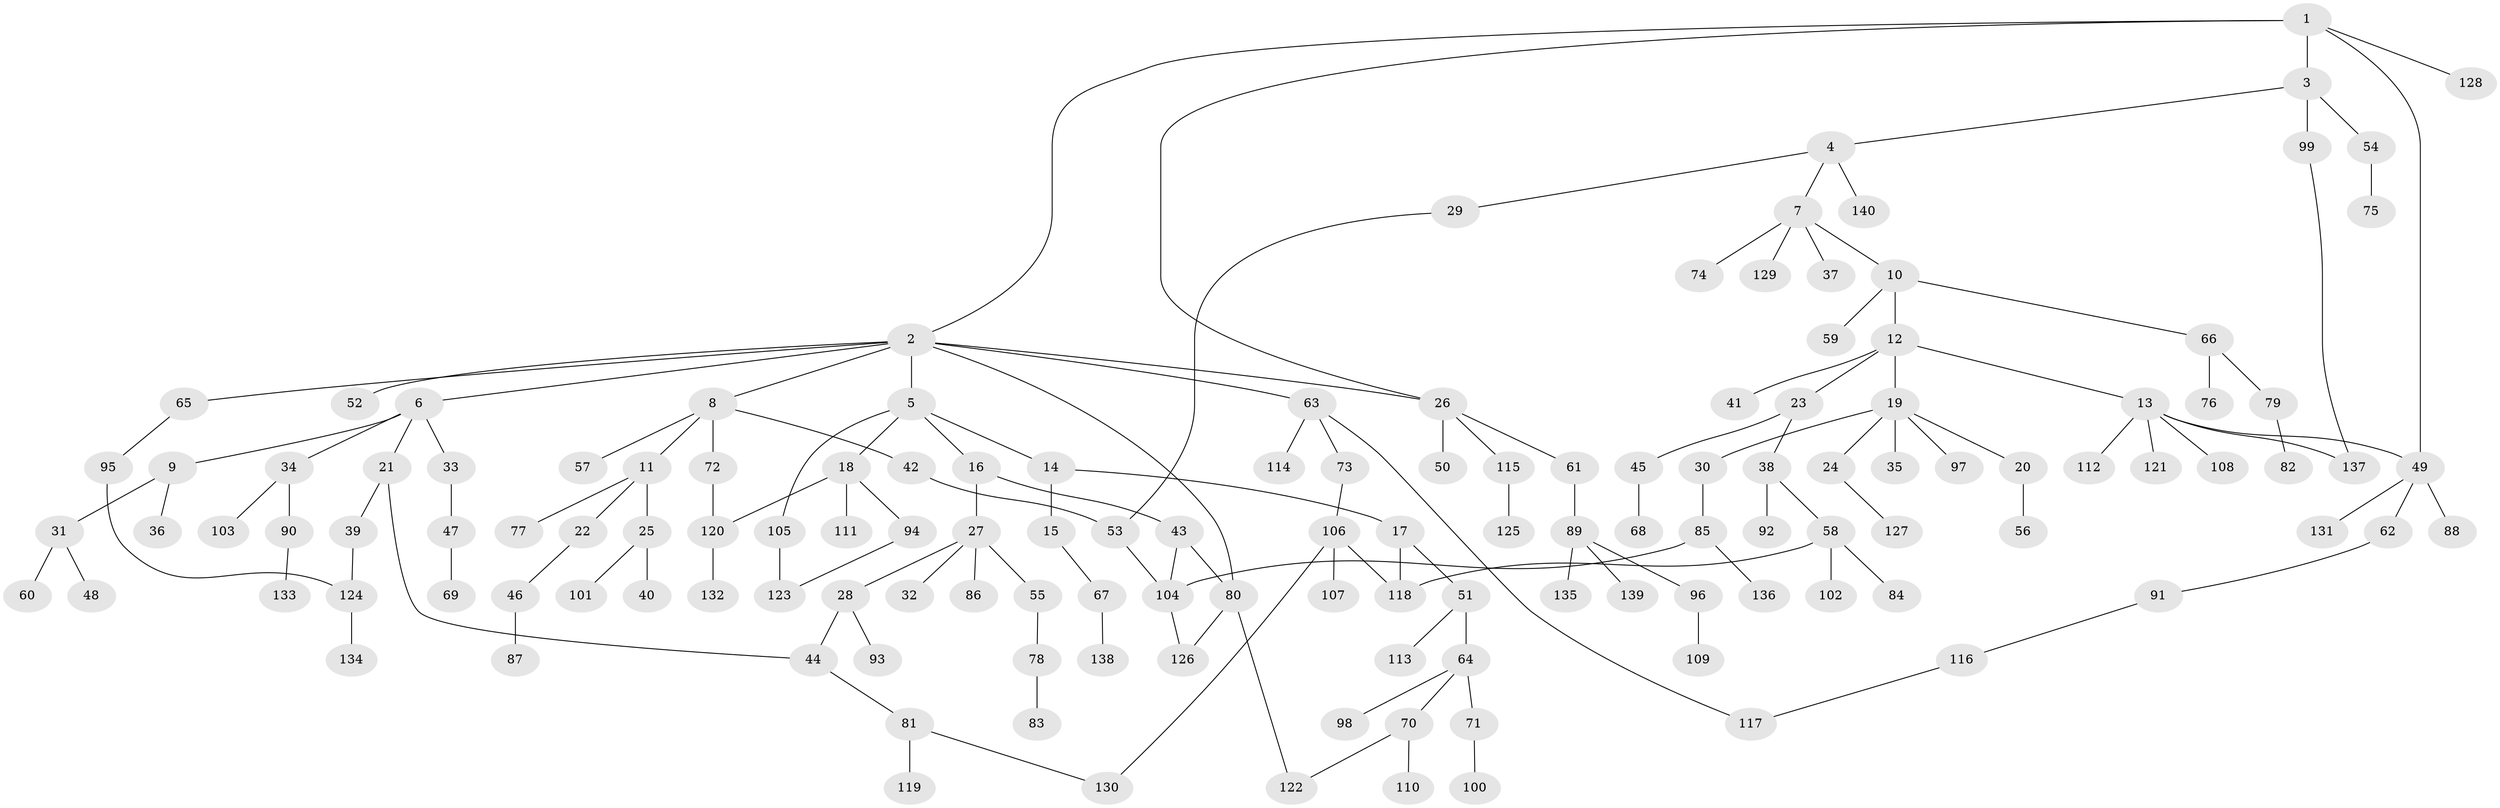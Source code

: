 // Generated by graph-tools (version 1.1) at 2025/01/03/09/25 03:01:01]
// undirected, 140 vertices, 156 edges
graph export_dot {
graph [start="1"]
  node [color=gray90,style=filled];
  1;
  2;
  3;
  4;
  5;
  6;
  7;
  8;
  9;
  10;
  11;
  12;
  13;
  14;
  15;
  16;
  17;
  18;
  19;
  20;
  21;
  22;
  23;
  24;
  25;
  26;
  27;
  28;
  29;
  30;
  31;
  32;
  33;
  34;
  35;
  36;
  37;
  38;
  39;
  40;
  41;
  42;
  43;
  44;
  45;
  46;
  47;
  48;
  49;
  50;
  51;
  52;
  53;
  54;
  55;
  56;
  57;
  58;
  59;
  60;
  61;
  62;
  63;
  64;
  65;
  66;
  67;
  68;
  69;
  70;
  71;
  72;
  73;
  74;
  75;
  76;
  77;
  78;
  79;
  80;
  81;
  82;
  83;
  84;
  85;
  86;
  87;
  88;
  89;
  90;
  91;
  92;
  93;
  94;
  95;
  96;
  97;
  98;
  99;
  100;
  101;
  102;
  103;
  104;
  105;
  106;
  107;
  108;
  109;
  110;
  111;
  112;
  113;
  114;
  115;
  116;
  117;
  118;
  119;
  120;
  121;
  122;
  123;
  124;
  125;
  126;
  127;
  128;
  129;
  130;
  131;
  132;
  133;
  134;
  135;
  136;
  137;
  138;
  139;
  140;
  1 -- 2;
  1 -- 3;
  1 -- 49;
  1 -- 128;
  1 -- 26;
  2 -- 5;
  2 -- 6;
  2 -- 8;
  2 -- 26;
  2 -- 52;
  2 -- 63;
  2 -- 65;
  2 -- 80;
  3 -- 4;
  3 -- 54;
  3 -- 99;
  4 -- 7;
  4 -- 29;
  4 -- 140;
  5 -- 14;
  5 -- 16;
  5 -- 18;
  5 -- 105;
  6 -- 9;
  6 -- 21;
  6 -- 33;
  6 -- 34;
  7 -- 10;
  7 -- 37;
  7 -- 74;
  7 -- 129;
  8 -- 11;
  8 -- 42;
  8 -- 57;
  8 -- 72;
  9 -- 31;
  9 -- 36;
  10 -- 12;
  10 -- 59;
  10 -- 66;
  11 -- 22;
  11 -- 25;
  11 -- 77;
  12 -- 13;
  12 -- 19;
  12 -- 23;
  12 -- 41;
  13 -- 108;
  13 -- 112;
  13 -- 121;
  13 -- 137;
  13 -- 49;
  14 -- 15;
  14 -- 17;
  15 -- 67;
  16 -- 27;
  16 -- 43;
  17 -- 51;
  17 -- 118;
  18 -- 94;
  18 -- 111;
  18 -- 120;
  19 -- 20;
  19 -- 24;
  19 -- 30;
  19 -- 35;
  19 -- 97;
  20 -- 56;
  21 -- 39;
  21 -- 44;
  22 -- 46;
  23 -- 38;
  23 -- 45;
  24 -- 127;
  25 -- 40;
  25 -- 101;
  26 -- 50;
  26 -- 61;
  26 -- 115;
  27 -- 28;
  27 -- 32;
  27 -- 55;
  27 -- 86;
  28 -- 44;
  28 -- 93;
  29 -- 53;
  30 -- 85;
  31 -- 48;
  31 -- 60;
  33 -- 47;
  34 -- 90;
  34 -- 103;
  38 -- 58;
  38 -- 92;
  39 -- 124;
  42 -- 53;
  43 -- 104;
  43 -- 80;
  44 -- 81;
  45 -- 68;
  46 -- 87;
  47 -- 69;
  49 -- 62;
  49 -- 88;
  49 -- 131;
  51 -- 64;
  51 -- 113;
  53 -- 104;
  54 -- 75;
  55 -- 78;
  58 -- 84;
  58 -- 102;
  58 -- 118;
  61 -- 89;
  62 -- 91;
  63 -- 73;
  63 -- 114;
  63 -- 117;
  64 -- 70;
  64 -- 71;
  64 -- 98;
  65 -- 95;
  66 -- 76;
  66 -- 79;
  67 -- 138;
  70 -- 110;
  70 -- 122;
  71 -- 100;
  72 -- 120;
  73 -- 106;
  78 -- 83;
  79 -- 82;
  80 -- 122;
  80 -- 126;
  81 -- 119;
  81 -- 130;
  85 -- 136;
  85 -- 104;
  89 -- 96;
  89 -- 135;
  89 -- 139;
  90 -- 133;
  91 -- 116;
  94 -- 123;
  95 -- 124;
  96 -- 109;
  99 -- 137;
  104 -- 126;
  105 -- 123;
  106 -- 107;
  106 -- 118;
  106 -- 130;
  115 -- 125;
  116 -- 117;
  120 -- 132;
  124 -- 134;
}
